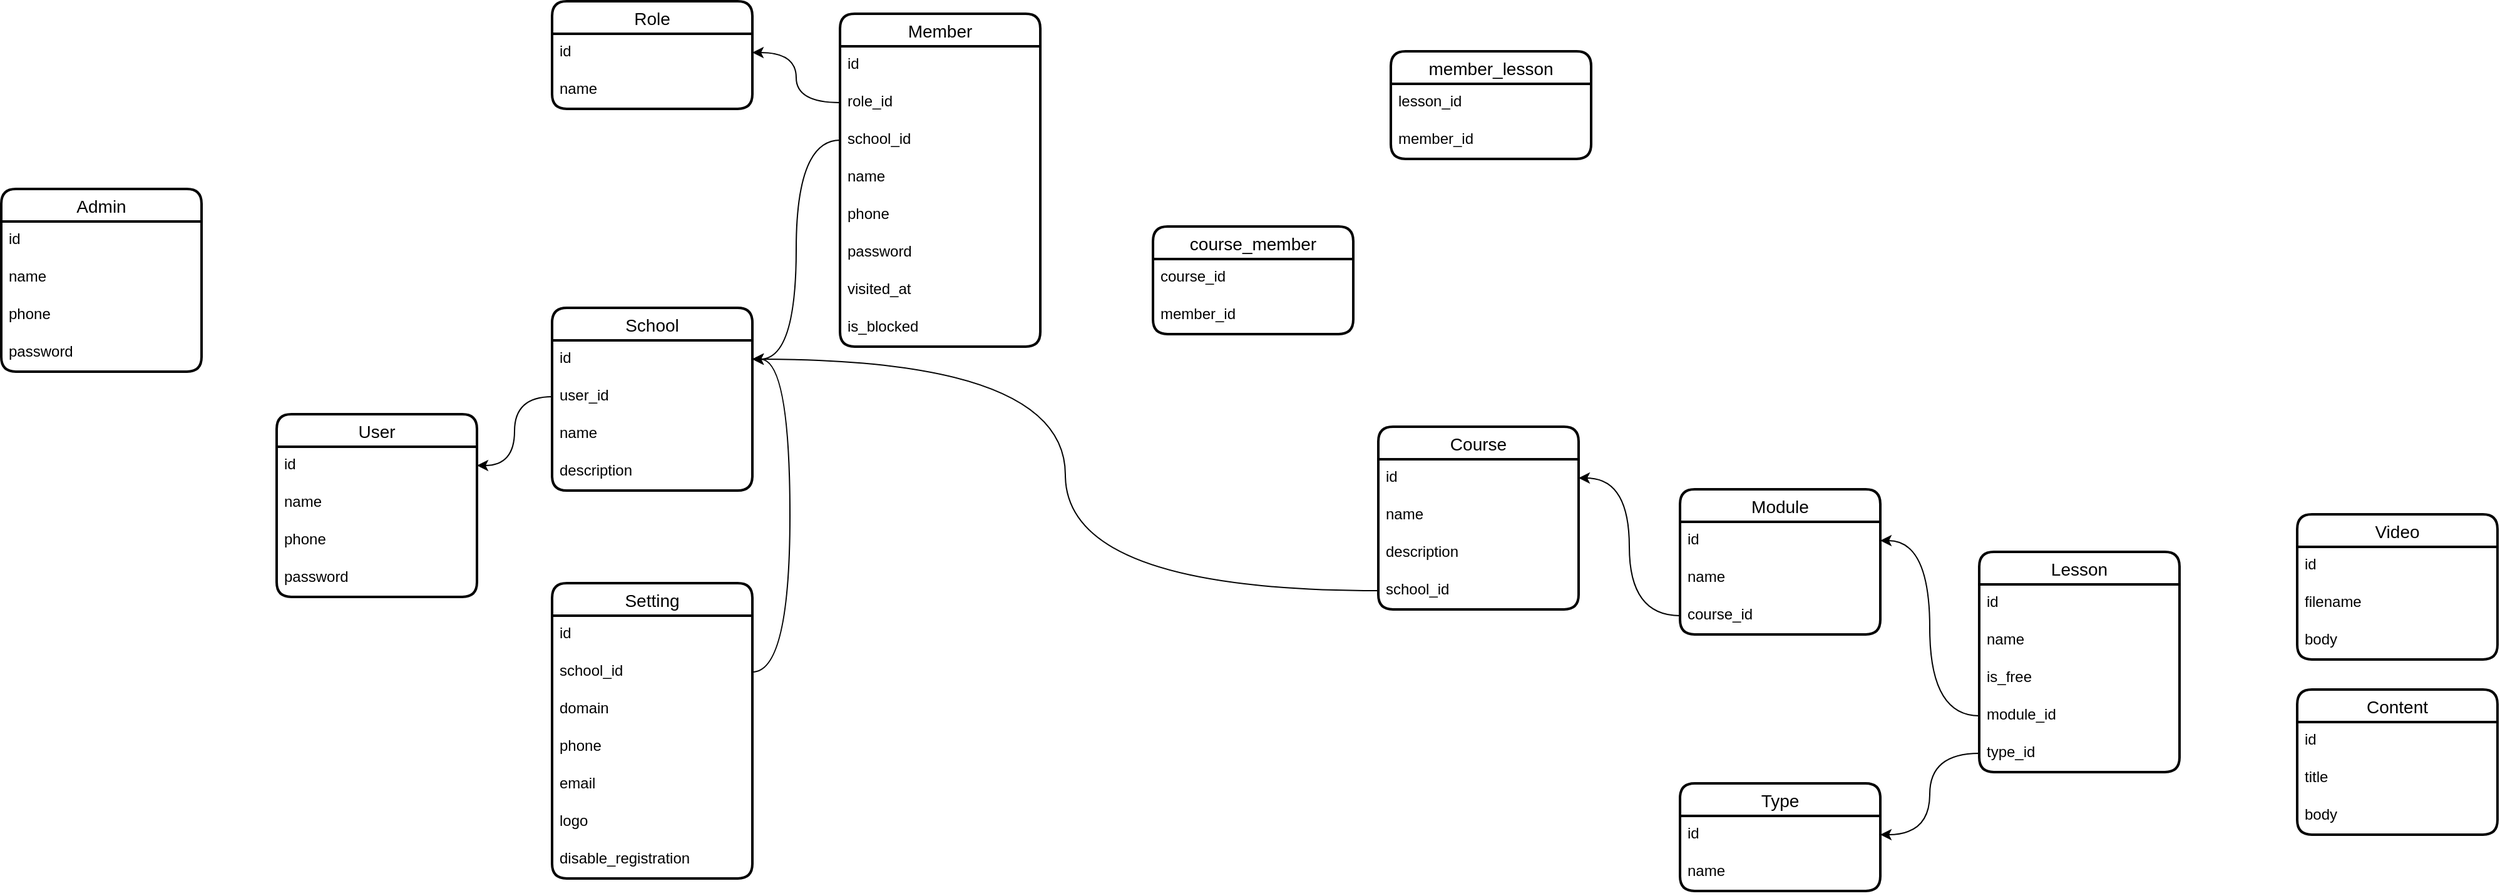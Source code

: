 <mxfile version="22.1.16" type="github">
  <diagram name="Страница — 1" id="v7oM--o3gV5WJEw0xlFY">
    <mxGraphModel dx="1434" dy="738" grid="1" gridSize="10" guides="1" tooltips="1" connect="1" arrows="1" fold="1" page="1" pageScale="1" pageWidth="827" pageHeight="1169" math="0" shadow="0">
      <root>
        <mxCell id="0" />
        <mxCell id="1" parent="0" />
        <mxCell id="oS03hcmnEaacrs_FGBQ0-1" value="User" style="swimlane;fontStyle=0;childLayout=stackLayout;horizontal=1;startSize=26;horizontalStack=0;resizeParent=1;resizeParentMax=0;resizeLast=0;collapsible=1;marginBottom=0;align=center;fontSize=14;strokeWidth=2;rounded=1;shadow=0;glass=0;swimlaneLine=1;" parent="1" vertex="1">
          <mxGeometry x="260" y="670" width="160" height="146" as="geometry" />
        </mxCell>
        <mxCell id="oS03hcmnEaacrs_FGBQ0-2" value="id" style="text;strokeColor=none;fillColor=none;spacingLeft=4;spacingRight=4;overflow=hidden;rotatable=0;points=[[0,0.5],[1,0.5]];portConstraint=eastwest;fontSize=12;whiteSpace=wrap;html=1;" parent="oS03hcmnEaacrs_FGBQ0-1" vertex="1">
          <mxGeometry y="26" width="160" height="30" as="geometry" />
        </mxCell>
        <mxCell id="oS03hcmnEaacrs_FGBQ0-3" value="name" style="text;strokeColor=none;fillColor=none;spacingLeft=4;spacingRight=4;overflow=hidden;rotatable=0;points=[[0,0.5],[1,0.5]];portConstraint=eastwest;fontSize=12;whiteSpace=wrap;html=1;" parent="oS03hcmnEaacrs_FGBQ0-1" vertex="1">
          <mxGeometry y="56" width="160" height="30" as="geometry" />
        </mxCell>
        <mxCell id="oS03hcmnEaacrs_FGBQ0-4" value="phone" style="text;strokeColor=none;fillColor=none;spacingLeft=4;spacingRight=4;overflow=hidden;rotatable=0;points=[[0,0.5],[1,0.5]];portConstraint=eastwest;fontSize=12;whiteSpace=wrap;html=1;" parent="oS03hcmnEaacrs_FGBQ0-1" vertex="1">
          <mxGeometry y="86" width="160" height="30" as="geometry" />
        </mxCell>
        <mxCell id="oS03hcmnEaacrs_FGBQ0-5" value="password" style="text;strokeColor=none;fillColor=none;spacingLeft=4;spacingRight=4;overflow=hidden;rotatable=0;points=[[0,0.5],[1,0.5]];portConstraint=eastwest;fontSize=12;whiteSpace=wrap;html=1;" parent="oS03hcmnEaacrs_FGBQ0-1" vertex="1">
          <mxGeometry y="116" width="160" height="30" as="geometry" />
        </mxCell>
        <mxCell id="oS03hcmnEaacrs_FGBQ0-7" value="School" style="swimlane;fontStyle=0;childLayout=stackLayout;horizontal=1;startSize=26;horizontalStack=0;resizeParent=1;resizeParentMax=0;resizeLast=0;collapsible=1;marginBottom=0;align=center;fontSize=14;strokeWidth=2;rounded=1;shadow=0;glass=0;swimlaneLine=1;" parent="1" vertex="1">
          <mxGeometry x="480" y="585" width="160" height="146" as="geometry" />
        </mxCell>
        <mxCell id="oS03hcmnEaacrs_FGBQ0-8" value="id" style="text;strokeColor=none;fillColor=none;spacingLeft=4;spacingRight=4;overflow=hidden;rotatable=0;points=[[0,0.5],[1,0.5]];portConstraint=eastwest;fontSize=12;whiteSpace=wrap;html=1;" parent="oS03hcmnEaacrs_FGBQ0-7" vertex="1">
          <mxGeometry y="26" width="160" height="30" as="geometry" />
        </mxCell>
        <mxCell id="Zk29MJzxXKS4YO6dR20g-1" value="user_id" style="text;strokeColor=none;fillColor=none;spacingLeft=4;spacingRight=4;overflow=hidden;rotatable=0;points=[[0,0.5],[1,0.5]];portConstraint=eastwest;fontSize=12;whiteSpace=wrap;html=1;" parent="oS03hcmnEaacrs_FGBQ0-7" vertex="1">
          <mxGeometry y="56" width="160" height="30" as="geometry" />
        </mxCell>
        <mxCell id="oS03hcmnEaacrs_FGBQ0-9" value="name" style="text;strokeColor=none;fillColor=none;spacingLeft=4;spacingRight=4;overflow=hidden;rotatable=0;points=[[0,0.5],[1,0.5]];portConstraint=eastwest;fontSize=12;whiteSpace=wrap;html=1;" parent="oS03hcmnEaacrs_FGBQ0-7" vertex="1">
          <mxGeometry y="86" width="160" height="30" as="geometry" />
        </mxCell>
        <mxCell id="oS03hcmnEaacrs_FGBQ0-10" value="description" style="text;strokeColor=none;fillColor=none;spacingLeft=4;spacingRight=4;overflow=hidden;rotatable=0;points=[[0,0.5],[1,0.5]];portConstraint=eastwest;fontSize=12;whiteSpace=wrap;html=1;" parent="oS03hcmnEaacrs_FGBQ0-7" vertex="1">
          <mxGeometry y="116" width="160" height="30" as="geometry" />
        </mxCell>
        <mxCell id="oS03hcmnEaacrs_FGBQ0-12" value="Member" style="swimlane;fontStyle=0;childLayout=stackLayout;horizontal=1;startSize=26;horizontalStack=0;resizeParent=1;resizeParentMax=0;resizeLast=0;collapsible=1;marginBottom=0;align=center;fontSize=14;strokeWidth=2;rounded=1;shadow=0;glass=0;swimlaneLine=1;" parent="1" vertex="1">
          <mxGeometry x="710" y="350" width="160" height="266" as="geometry" />
        </mxCell>
        <mxCell id="oS03hcmnEaacrs_FGBQ0-13" value="id" style="text;strokeColor=none;fillColor=none;spacingLeft=4;spacingRight=4;overflow=hidden;rotatable=0;points=[[0,0.5],[1,0.5]];portConstraint=eastwest;fontSize=12;whiteSpace=wrap;html=1;" parent="oS03hcmnEaacrs_FGBQ0-12" vertex="1">
          <mxGeometry y="26" width="160" height="30" as="geometry" />
        </mxCell>
        <mxCell id="hkPwFCnZwp60vumQR1zY-2" value="role_id" style="text;strokeColor=none;fillColor=none;spacingLeft=4;spacingRight=4;overflow=hidden;rotatable=0;points=[[0,0.5],[1,0.5]];portConstraint=eastwest;fontSize=12;whiteSpace=wrap;html=1;" parent="oS03hcmnEaacrs_FGBQ0-12" vertex="1">
          <mxGeometry y="56" width="160" height="30" as="geometry" />
        </mxCell>
        <mxCell id="oS03hcmnEaacrs_FGBQ0-18" value="school_id" style="text;strokeColor=none;fillColor=none;spacingLeft=4;spacingRight=4;overflow=hidden;rotatable=0;points=[[0,0.5],[1,0.5]];portConstraint=eastwest;fontSize=12;whiteSpace=wrap;html=1;" parent="oS03hcmnEaacrs_FGBQ0-12" vertex="1">
          <mxGeometry y="86" width="160" height="30" as="geometry" />
        </mxCell>
        <mxCell id="oS03hcmnEaacrs_FGBQ0-14" value="name" style="text;strokeColor=none;fillColor=none;spacingLeft=4;spacingRight=4;overflow=hidden;rotatable=0;points=[[0,0.5],[1,0.5]];portConstraint=eastwest;fontSize=12;whiteSpace=wrap;html=1;" parent="oS03hcmnEaacrs_FGBQ0-12" vertex="1">
          <mxGeometry y="116" width="160" height="30" as="geometry" />
        </mxCell>
        <mxCell id="oS03hcmnEaacrs_FGBQ0-15" value="phone" style="text;strokeColor=none;fillColor=none;spacingLeft=4;spacingRight=4;overflow=hidden;rotatable=0;points=[[0,0.5],[1,0.5]];portConstraint=eastwest;fontSize=12;whiteSpace=wrap;html=1;" parent="oS03hcmnEaacrs_FGBQ0-12" vertex="1">
          <mxGeometry y="146" width="160" height="30" as="geometry" />
        </mxCell>
        <mxCell id="oS03hcmnEaacrs_FGBQ0-16" value="password" style="text;strokeColor=none;fillColor=none;spacingLeft=4;spacingRight=4;overflow=hidden;rotatable=0;points=[[0,0.5],[1,0.5]];portConstraint=eastwest;fontSize=12;whiteSpace=wrap;html=1;" parent="oS03hcmnEaacrs_FGBQ0-12" vertex="1">
          <mxGeometry y="176" width="160" height="30" as="geometry" />
        </mxCell>
        <mxCell id="oS03hcmnEaacrs_FGBQ0-17" value="visited_at" style="text;strokeColor=none;fillColor=none;spacingLeft=4;spacingRight=4;overflow=hidden;rotatable=0;points=[[0,0.5],[1,0.5]];portConstraint=eastwest;fontSize=12;whiteSpace=wrap;html=1;" parent="oS03hcmnEaacrs_FGBQ0-12" vertex="1">
          <mxGeometry y="206" width="160" height="30" as="geometry" />
        </mxCell>
        <mxCell id="oS03hcmnEaacrs_FGBQ0-19" value="is_blocked" style="text;strokeColor=none;fillColor=none;spacingLeft=4;spacingRight=4;overflow=hidden;rotatable=0;points=[[0,0.5],[1,0.5]];portConstraint=eastwest;fontSize=12;whiteSpace=wrap;html=1;" parent="oS03hcmnEaacrs_FGBQ0-12" vertex="1">
          <mxGeometry y="236" width="160" height="30" as="geometry" />
        </mxCell>
        <mxCell id="oS03hcmnEaacrs_FGBQ0-20" value="Setting" style="swimlane;fontStyle=0;childLayout=stackLayout;horizontal=1;startSize=26;horizontalStack=0;resizeParent=1;resizeParentMax=0;resizeLast=0;collapsible=1;marginBottom=0;align=center;fontSize=14;strokeWidth=2;rounded=1;shadow=0;glass=0;swimlaneLine=1;" parent="1" vertex="1">
          <mxGeometry x="480" y="805" width="160" height="236" as="geometry" />
        </mxCell>
        <mxCell id="oS03hcmnEaacrs_FGBQ0-21" value="id" style="text;strokeColor=none;fillColor=none;spacingLeft=4;spacingRight=4;overflow=hidden;rotatable=0;points=[[0,0.5],[1,0.5]];portConstraint=eastwest;fontSize=12;whiteSpace=wrap;html=1;" parent="oS03hcmnEaacrs_FGBQ0-20" vertex="1">
          <mxGeometry y="26" width="160" height="30" as="geometry" />
        </mxCell>
        <mxCell id="Zk29MJzxXKS4YO6dR20g-4" value="school_id" style="text;strokeColor=none;fillColor=none;spacingLeft=4;spacingRight=4;overflow=hidden;rotatable=0;points=[[0,0.5],[1,0.5]];portConstraint=eastwest;fontSize=12;whiteSpace=wrap;html=1;" parent="oS03hcmnEaacrs_FGBQ0-20" vertex="1">
          <mxGeometry y="56" width="160" height="30" as="geometry" />
        </mxCell>
        <mxCell id="oS03hcmnEaacrs_FGBQ0-22" value="domain" style="text;strokeColor=none;fillColor=none;spacingLeft=4;spacingRight=4;overflow=hidden;rotatable=0;points=[[0,0.5],[1,0.5]];portConstraint=eastwest;fontSize=12;whiteSpace=wrap;html=1;" parent="oS03hcmnEaacrs_FGBQ0-20" vertex="1">
          <mxGeometry y="86" width="160" height="30" as="geometry" />
        </mxCell>
        <mxCell id="oS03hcmnEaacrs_FGBQ0-23" value="phone" style="text;strokeColor=none;fillColor=none;spacingLeft=4;spacingRight=4;overflow=hidden;rotatable=0;points=[[0,0.5],[1,0.5]];portConstraint=eastwest;fontSize=12;whiteSpace=wrap;html=1;" parent="oS03hcmnEaacrs_FGBQ0-20" vertex="1">
          <mxGeometry y="116" width="160" height="30" as="geometry" />
        </mxCell>
        <mxCell id="oS03hcmnEaacrs_FGBQ0-24" value="email" style="text;strokeColor=none;fillColor=none;spacingLeft=4;spacingRight=4;overflow=hidden;rotatable=0;points=[[0,0.5],[1,0.5]];portConstraint=eastwest;fontSize=12;whiteSpace=wrap;html=1;" parent="oS03hcmnEaacrs_FGBQ0-20" vertex="1">
          <mxGeometry y="146" width="160" height="30" as="geometry" />
        </mxCell>
        <mxCell id="oS03hcmnEaacrs_FGBQ0-25" value="logo" style="text;strokeColor=none;fillColor=none;spacingLeft=4;spacingRight=4;overflow=hidden;rotatable=0;points=[[0,0.5],[1,0.5]];portConstraint=eastwest;fontSize=12;whiteSpace=wrap;html=1;" parent="oS03hcmnEaacrs_FGBQ0-20" vertex="1">
          <mxGeometry y="176" width="160" height="30" as="geometry" />
        </mxCell>
        <mxCell id="oS03hcmnEaacrs_FGBQ0-26" value="disable_registration" style="text;strokeColor=none;fillColor=none;spacingLeft=4;spacingRight=4;overflow=hidden;rotatable=0;points=[[0,0.5],[1,0.5]];portConstraint=eastwest;fontSize=12;whiteSpace=wrap;html=1;" parent="oS03hcmnEaacrs_FGBQ0-20" vertex="1">
          <mxGeometry y="206" width="160" height="30" as="geometry" />
        </mxCell>
        <mxCell id="oS03hcmnEaacrs_FGBQ0-27" value="Course" style="swimlane;fontStyle=0;childLayout=stackLayout;horizontal=1;startSize=26;horizontalStack=0;resizeParent=1;resizeParentMax=0;resizeLast=0;collapsible=1;marginBottom=0;align=center;fontSize=14;strokeWidth=2;rounded=1;shadow=0;glass=0;swimlaneLine=1;" parent="1" vertex="1">
          <mxGeometry x="1140" y="680" width="160" height="146" as="geometry" />
        </mxCell>
        <mxCell id="oS03hcmnEaacrs_FGBQ0-28" value="id" style="text;strokeColor=none;fillColor=none;spacingLeft=4;spacingRight=4;overflow=hidden;rotatable=0;points=[[0,0.5],[1,0.5]];portConstraint=eastwest;fontSize=12;whiteSpace=wrap;html=1;" parent="oS03hcmnEaacrs_FGBQ0-27" vertex="1">
          <mxGeometry y="26" width="160" height="30" as="geometry" />
        </mxCell>
        <mxCell id="oS03hcmnEaacrs_FGBQ0-29" value="name" style="text;strokeColor=none;fillColor=none;spacingLeft=4;spacingRight=4;overflow=hidden;rotatable=0;points=[[0,0.5],[1,0.5]];portConstraint=eastwest;fontSize=12;whiteSpace=wrap;html=1;" parent="oS03hcmnEaacrs_FGBQ0-27" vertex="1">
          <mxGeometry y="56" width="160" height="30" as="geometry" />
        </mxCell>
        <mxCell id="oS03hcmnEaacrs_FGBQ0-30" value="description" style="text;strokeColor=none;fillColor=none;spacingLeft=4;spacingRight=4;overflow=hidden;rotatable=0;points=[[0,0.5],[1,0.5]];portConstraint=eastwest;fontSize=12;whiteSpace=wrap;html=1;" parent="oS03hcmnEaacrs_FGBQ0-27" vertex="1">
          <mxGeometry y="86" width="160" height="30" as="geometry" />
        </mxCell>
        <mxCell id="Zk29MJzxXKS4YO6dR20g-8" value="school_id" style="text;strokeColor=none;fillColor=none;spacingLeft=4;spacingRight=4;overflow=hidden;rotatable=0;points=[[0,0.5],[1,0.5]];portConstraint=eastwest;fontSize=12;whiteSpace=wrap;html=1;" parent="oS03hcmnEaacrs_FGBQ0-27" vertex="1">
          <mxGeometry y="116" width="160" height="30" as="geometry" />
        </mxCell>
        <mxCell id="oS03hcmnEaacrs_FGBQ0-32" value="Module" style="swimlane;fontStyle=0;childLayout=stackLayout;horizontal=1;startSize=26;horizontalStack=0;resizeParent=1;resizeParentMax=0;resizeLast=0;collapsible=1;marginBottom=0;align=center;fontSize=14;strokeWidth=2;rounded=1;shadow=0;glass=0;swimlaneLine=1;" parent="1" vertex="1">
          <mxGeometry x="1381" y="730" width="160" height="116" as="geometry" />
        </mxCell>
        <mxCell id="oS03hcmnEaacrs_FGBQ0-33" value="id" style="text;strokeColor=none;fillColor=none;spacingLeft=4;spacingRight=4;overflow=hidden;rotatable=0;points=[[0,0.5],[1,0.5]];portConstraint=eastwest;fontSize=12;whiteSpace=wrap;html=1;" parent="oS03hcmnEaacrs_FGBQ0-32" vertex="1">
          <mxGeometry y="26" width="160" height="30" as="geometry" />
        </mxCell>
        <mxCell id="oS03hcmnEaacrs_FGBQ0-34" value="name" style="text;strokeColor=none;fillColor=none;spacingLeft=4;spacingRight=4;overflow=hidden;rotatable=0;points=[[0,0.5],[1,0.5]];portConstraint=eastwest;fontSize=12;whiteSpace=wrap;html=1;" parent="oS03hcmnEaacrs_FGBQ0-32" vertex="1">
          <mxGeometry y="56" width="160" height="30" as="geometry" />
        </mxCell>
        <mxCell id="Zk29MJzxXKS4YO6dR20g-12" value="course_id" style="text;strokeColor=none;fillColor=none;spacingLeft=4;spacingRight=4;overflow=hidden;rotatable=0;points=[[0,0.5],[1,0.5]];portConstraint=eastwest;fontSize=12;whiteSpace=wrap;html=1;" parent="oS03hcmnEaacrs_FGBQ0-32" vertex="1">
          <mxGeometry y="86" width="160" height="30" as="geometry" />
        </mxCell>
        <mxCell id="oS03hcmnEaacrs_FGBQ0-37" value="Lesson" style="swimlane;fontStyle=0;childLayout=stackLayout;horizontal=1;startSize=26;horizontalStack=0;resizeParent=1;resizeParentMax=0;resizeLast=0;collapsible=1;marginBottom=0;align=center;fontSize=14;strokeWidth=2;rounded=1;shadow=0;glass=0;swimlaneLine=1;" parent="1" vertex="1">
          <mxGeometry x="1620" y="780" width="160" height="176" as="geometry" />
        </mxCell>
        <mxCell id="oS03hcmnEaacrs_FGBQ0-38" value="id" style="text;strokeColor=none;fillColor=none;spacingLeft=4;spacingRight=4;overflow=hidden;rotatable=0;points=[[0,0.5],[1,0.5]];portConstraint=eastwest;fontSize=12;whiteSpace=wrap;html=1;" parent="oS03hcmnEaacrs_FGBQ0-37" vertex="1">
          <mxGeometry y="26" width="160" height="30" as="geometry" />
        </mxCell>
        <mxCell id="oS03hcmnEaacrs_FGBQ0-39" value="name" style="text;strokeColor=none;fillColor=none;spacingLeft=4;spacingRight=4;overflow=hidden;rotatable=0;points=[[0,0.5],[1,0.5]];portConstraint=eastwest;fontSize=12;whiteSpace=wrap;html=1;" parent="oS03hcmnEaacrs_FGBQ0-37" vertex="1">
          <mxGeometry y="56" width="160" height="30" as="geometry" />
        </mxCell>
        <mxCell id="hkPwFCnZwp60vumQR1zY-17" value="is_free" style="text;strokeColor=none;fillColor=none;spacingLeft=4;spacingRight=4;overflow=hidden;rotatable=0;points=[[0,0.5],[1,0.5]];portConstraint=eastwest;fontSize=12;whiteSpace=wrap;html=1;" parent="oS03hcmnEaacrs_FGBQ0-37" vertex="1">
          <mxGeometry y="86" width="160" height="30" as="geometry" />
        </mxCell>
        <mxCell id="Zk29MJzxXKS4YO6dR20g-16" value="module_id" style="text;strokeColor=none;fillColor=none;spacingLeft=4;spacingRight=4;overflow=hidden;rotatable=0;points=[[0,0.5],[1,0.5]];portConstraint=eastwest;fontSize=12;whiteSpace=wrap;html=1;" parent="oS03hcmnEaacrs_FGBQ0-37" vertex="1">
          <mxGeometry y="116" width="160" height="30" as="geometry" />
        </mxCell>
        <mxCell id="oS03hcmnEaacrs_FGBQ0-51" value="type_id" style="text;strokeColor=none;fillColor=none;spacingLeft=4;spacingRight=4;overflow=hidden;rotatable=0;points=[[0,0.5],[1,0.5]];portConstraint=eastwest;fontSize=12;whiteSpace=wrap;html=1;" parent="oS03hcmnEaacrs_FGBQ0-37" vertex="1">
          <mxGeometry y="146" width="160" height="30" as="geometry" />
        </mxCell>
        <mxCell id="oS03hcmnEaacrs_FGBQ0-42" value="Content" style="swimlane;fontStyle=0;childLayout=stackLayout;horizontal=1;startSize=26;horizontalStack=0;resizeParent=1;resizeParentMax=0;resizeLast=0;collapsible=1;marginBottom=0;align=center;fontSize=14;strokeWidth=2;rounded=1;shadow=0;glass=0;swimlaneLine=1;" parent="1" vertex="1">
          <mxGeometry x="1874" y="890" width="160" height="116" as="geometry" />
        </mxCell>
        <mxCell id="oS03hcmnEaacrs_FGBQ0-43" value="id" style="text;strokeColor=none;fillColor=none;spacingLeft=4;spacingRight=4;overflow=hidden;rotatable=0;points=[[0,0.5],[1,0.5]];portConstraint=eastwest;fontSize=12;whiteSpace=wrap;html=1;" parent="oS03hcmnEaacrs_FGBQ0-42" vertex="1">
          <mxGeometry y="26" width="160" height="30" as="geometry" />
        </mxCell>
        <mxCell id="oS03hcmnEaacrs_FGBQ0-44" value="title" style="text;strokeColor=none;fillColor=none;spacingLeft=4;spacingRight=4;overflow=hidden;rotatable=0;points=[[0,0.5],[1,0.5]];portConstraint=eastwest;fontSize=12;whiteSpace=wrap;html=1;" parent="oS03hcmnEaacrs_FGBQ0-42" vertex="1">
          <mxGeometry y="56" width="160" height="30" as="geometry" />
        </mxCell>
        <mxCell id="oS03hcmnEaacrs_FGBQ0-45" value="body" style="text;strokeColor=none;fillColor=none;spacingLeft=4;spacingRight=4;overflow=hidden;rotatable=0;points=[[0,0.5],[1,0.5]];portConstraint=eastwest;fontSize=12;whiteSpace=wrap;html=1;" parent="oS03hcmnEaacrs_FGBQ0-42" vertex="1">
          <mxGeometry y="86" width="160" height="30" as="geometry" />
        </mxCell>
        <mxCell id="oS03hcmnEaacrs_FGBQ0-47" value="Type" style="swimlane;fontStyle=0;childLayout=stackLayout;horizontal=1;startSize=26;horizontalStack=0;resizeParent=1;resizeParentMax=0;resizeLast=0;collapsible=1;marginBottom=0;align=center;fontSize=14;strokeWidth=2;rounded=1;shadow=0;glass=0;swimlaneLine=1;" parent="1" vertex="1">
          <mxGeometry x="1381" y="965" width="160" height="86" as="geometry" />
        </mxCell>
        <mxCell id="oS03hcmnEaacrs_FGBQ0-48" value="id" style="text;strokeColor=none;fillColor=none;spacingLeft=4;spacingRight=4;overflow=hidden;rotatable=0;points=[[0,0.5],[1,0.5]];portConstraint=eastwest;fontSize=12;whiteSpace=wrap;html=1;" parent="oS03hcmnEaacrs_FGBQ0-47" vertex="1">
          <mxGeometry y="26" width="160" height="30" as="geometry" />
        </mxCell>
        <mxCell id="oS03hcmnEaacrs_FGBQ0-49" value="name" style="text;strokeColor=none;fillColor=none;spacingLeft=4;spacingRight=4;overflow=hidden;rotatable=0;points=[[0,0.5],[1,0.5]];portConstraint=eastwest;fontSize=12;whiteSpace=wrap;html=1;" parent="oS03hcmnEaacrs_FGBQ0-47" vertex="1">
          <mxGeometry y="56" width="160" height="30" as="geometry" />
        </mxCell>
        <mxCell id="oS03hcmnEaacrs_FGBQ0-52" style="edgeStyle=orthogonalEdgeStyle;rounded=0;orthogonalLoop=1;jettySize=auto;html=1;entryX=1;entryY=0.5;entryDx=0;entryDy=0;curved=1;" parent="1" source="oS03hcmnEaacrs_FGBQ0-51" target="oS03hcmnEaacrs_FGBQ0-48" edge="1">
          <mxGeometry relative="1" as="geometry" />
        </mxCell>
        <mxCell id="oS03hcmnEaacrs_FGBQ0-53" value="Video" style="swimlane;fontStyle=0;childLayout=stackLayout;horizontal=1;startSize=26;horizontalStack=0;resizeParent=1;resizeParentMax=0;resizeLast=0;collapsible=1;marginBottom=0;align=center;fontSize=14;strokeWidth=2;rounded=1;shadow=0;glass=0;swimlaneLine=1;" parent="1" vertex="1">
          <mxGeometry x="1874" y="750" width="160" height="116" as="geometry" />
        </mxCell>
        <mxCell id="oS03hcmnEaacrs_FGBQ0-54" value="id" style="text;strokeColor=none;fillColor=none;spacingLeft=4;spacingRight=4;overflow=hidden;rotatable=0;points=[[0,0.5],[1,0.5]];portConstraint=eastwest;fontSize=12;whiteSpace=wrap;html=1;" parent="oS03hcmnEaacrs_FGBQ0-53" vertex="1">
          <mxGeometry y="26" width="160" height="30" as="geometry" />
        </mxCell>
        <mxCell id="oS03hcmnEaacrs_FGBQ0-55" value="filename" style="text;strokeColor=none;fillColor=none;spacingLeft=4;spacingRight=4;overflow=hidden;rotatable=0;points=[[0,0.5],[1,0.5]];portConstraint=eastwest;fontSize=12;whiteSpace=wrap;html=1;" parent="oS03hcmnEaacrs_FGBQ0-53" vertex="1">
          <mxGeometry y="56" width="160" height="30" as="geometry" />
        </mxCell>
        <mxCell id="oS03hcmnEaacrs_FGBQ0-56" value="body" style="text;strokeColor=none;fillColor=none;spacingLeft=4;spacingRight=4;overflow=hidden;rotatable=0;points=[[0,0.5],[1,0.5]];portConstraint=eastwest;fontSize=12;whiteSpace=wrap;html=1;" parent="oS03hcmnEaacrs_FGBQ0-53" vertex="1">
          <mxGeometry y="86" width="160" height="30" as="geometry" />
        </mxCell>
        <mxCell id="Zk29MJzxXKS4YO6dR20g-3" style="edgeStyle=orthogonalEdgeStyle;rounded=0;orthogonalLoop=1;jettySize=auto;html=1;entryX=1;entryY=0.5;entryDx=0;entryDy=0;curved=1;" parent="1" source="Zk29MJzxXKS4YO6dR20g-1" target="oS03hcmnEaacrs_FGBQ0-2" edge="1">
          <mxGeometry relative="1" as="geometry" />
        </mxCell>
        <mxCell id="Zk29MJzxXKS4YO6dR20g-5" style="edgeStyle=orthogonalEdgeStyle;rounded=0;orthogonalLoop=1;jettySize=auto;html=1;entryX=1;entryY=0.5;entryDx=0;entryDy=0;curved=1;" parent="1" source="Zk29MJzxXKS4YO6dR20g-4" target="oS03hcmnEaacrs_FGBQ0-8" edge="1">
          <mxGeometry relative="1" as="geometry">
            <Array as="points">
              <mxPoint x="670" y="876" />
              <mxPoint x="670" y="626" />
            </Array>
          </mxGeometry>
        </mxCell>
        <mxCell id="Zk29MJzxXKS4YO6dR20g-9" style="edgeStyle=orthogonalEdgeStyle;rounded=0;orthogonalLoop=1;jettySize=auto;html=1;entryX=1;entryY=0.5;entryDx=0;entryDy=0;curved=1;" parent="1" source="Zk29MJzxXKS4YO6dR20g-8" target="oS03hcmnEaacrs_FGBQ0-8" edge="1">
          <mxGeometry relative="1" as="geometry" />
        </mxCell>
        <mxCell id="Zk29MJzxXKS4YO6dR20g-13" style="edgeStyle=orthogonalEdgeStyle;rounded=0;orthogonalLoop=1;jettySize=auto;html=1;entryX=1;entryY=0.5;entryDx=0;entryDy=0;curved=1;" parent="1" source="Zk29MJzxXKS4YO6dR20g-12" target="oS03hcmnEaacrs_FGBQ0-28" edge="1">
          <mxGeometry relative="1" as="geometry" />
        </mxCell>
        <mxCell id="Zk29MJzxXKS4YO6dR20g-14" style="edgeStyle=orthogonalEdgeStyle;rounded=0;orthogonalLoop=1;jettySize=auto;html=1;entryX=1;entryY=0.5;entryDx=0;entryDy=0;curved=1;" parent="1" source="oS03hcmnEaacrs_FGBQ0-18" target="oS03hcmnEaacrs_FGBQ0-8" edge="1">
          <mxGeometry relative="1" as="geometry" />
        </mxCell>
        <mxCell id="Zk29MJzxXKS4YO6dR20g-17" style="edgeStyle=orthogonalEdgeStyle;rounded=0;orthogonalLoop=1;jettySize=auto;html=1;entryX=1;entryY=0.5;entryDx=0;entryDy=0;curved=1;" parent="1" source="Zk29MJzxXKS4YO6dR20g-16" target="oS03hcmnEaacrs_FGBQ0-33" edge="1">
          <mxGeometry relative="1" as="geometry" />
        </mxCell>
        <mxCell id="hkPwFCnZwp60vumQR1zY-3" value="Role" style="swimlane;fontStyle=0;childLayout=stackLayout;horizontal=1;startSize=26;horizontalStack=0;resizeParent=1;resizeParentMax=0;resizeLast=0;collapsible=1;marginBottom=0;align=center;fontSize=14;strokeWidth=2;rounded=1;shadow=0;glass=0;swimlaneLine=1;" parent="1" vertex="1">
          <mxGeometry x="480" y="340" width="160" height="86" as="geometry" />
        </mxCell>
        <mxCell id="hkPwFCnZwp60vumQR1zY-4" value="id" style="text;strokeColor=none;fillColor=none;spacingLeft=4;spacingRight=4;overflow=hidden;rotatable=0;points=[[0,0.5],[1,0.5]];portConstraint=eastwest;fontSize=12;whiteSpace=wrap;html=1;" parent="hkPwFCnZwp60vumQR1zY-3" vertex="1">
          <mxGeometry y="26" width="160" height="30" as="geometry" />
        </mxCell>
        <mxCell id="hkPwFCnZwp60vumQR1zY-6" value="name" style="text;strokeColor=none;fillColor=none;spacingLeft=4;spacingRight=4;overflow=hidden;rotatable=0;points=[[0,0.5],[1,0.5]];portConstraint=eastwest;fontSize=12;whiteSpace=wrap;html=1;" parent="hkPwFCnZwp60vumQR1zY-3" vertex="1">
          <mxGeometry y="56" width="160" height="30" as="geometry" />
        </mxCell>
        <mxCell id="hkPwFCnZwp60vumQR1zY-8" style="edgeStyle=orthogonalEdgeStyle;rounded=0;orthogonalLoop=1;jettySize=auto;html=1;entryX=1;entryY=0.5;entryDx=0;entryDy=0;curved=1;" parent="1" source="hkPwFCnZwp60vumQR1zY-2" target="hkPwFCnZwp60vumQR1zY-4" edge="1">
          <mxGeometry relative="1" as="geometry" />
        </mxCell>
        <mxCell id="hkPwFCnZwp60vumQR1zY-9" value="Admin" style="swimlane;fontStyle=0;childLayout=stackLayout;horizontal=1;startSize=26;horizontalStack=0;resizeParent=1;resizeParentMax=0;resizeLast=0;collapsible=1;marginBottom=0;align=center;fontSize=14;strokeWidth=2;rounded=1;shadow=0;glass=0;swimlaneLine=1;" parent="1" vertex="1">
          <mxGeometry x="40" y="490" width="160" height="146" as="geometry" />
        </mxCell>
        <mxCell id="hkPwFCnZwp60vumQR1zY-10" value="id" style="text;strokeColor=none;fillColor=none;spacingLeft=4;spacingRight=4;overflow=hidden;rotatable=0;points=[[0,0.5],[1,0.5]];portConstraint=eastwest;fontSize=12;whiteSpace=wrap;html=1;" parent="hkPwFCnZwp60vumQR1zY-9" vertex="1">
          <mxGeometry y="26" width="160" height="30" as="geometry" />
        </mxCell>
        <mxCell id="hkPwFCnZwp60vumQR1zY-11" value="name" style="text;strokeColor=none;fillColor=none;spacingLeft=4;spacingRight=4;overflow=hidden;rotatable=0;points=[[0,0.5],[1,0.5]];portConstraint=eastwest;fontSize=12;whiteSpace=wrap;html=1;" parent="hkPwFCnZwp60vumQR1zY-9" vertex="1">
          <mxGeometry y="56" width="160" height="30" as="geometry" />
        </mxCell>
        <mxCell id="hkPwFCnZwp60vumQR1zY-12" value="phone" style="text;strokeColor=none;fillColor=none;spacingLeft=4;spacingRight=4;overflow=hidden;rotatable=0;points=[[0,0.5],[1,0.5]];portConstraint=eastwest;fontSize=12;whiteSpace=wrap;html=1;" parent="hkPwFCnZwp60vumQR1zY-9" vertex="1">
          <mxGeometry y="86" width="160" height="30" as="geometry" />
        </mxCell>
        <mxCell id="hkPwFCnZwp60vumQR1zY-13" value="password" style="text;strokeColor=none;fillColor=none;spacingLeft=4;spacingRight=4;overflow=hidden;rotatable=0;points=[[0,0.5],[1,0.5]];portConstraint=eastwest;fontSize=12;whiteSpace=wrap;html=1;" parent="hkPwFCnZwp60vumQR1zY-9" vertex="1">
          <mxGeometry y="116" width="160" height="30" as="geometry" />
        </mxCell>
        <mxCell id="hkPwFCnZwp60vumQR1zY-18" value="course_member" style="swimlane;fontStyle=0;childLayout=stackLayout;horizontal=1;startSize=26;horizontalStack=0;resizeParent=1;resizeParentMax=0;resizeLast=0;collapsible=1;marginBottom=0;align=center;fontSize=14;strokeWidth=2;rounded=1;shadow=0;glass=0;swimlaneLine=1;" parent="1" vertex="1">
          <mxGeometry x="960" y="520" width="160" height="86" as="geometry" />
        </mxCell>
        <mxCell id="hkPwFCnZwp60vumQR1zY-19" value="course_id" style="text;strokeColor=none;fillColor=none;spacingLeft=4;spacingRight=4;overflow=hidden;rotatable=0;points=[[0,0.5],[1,0.5]];portConstraint=eastwest;fontSize=12;whiteSpace=wrap;html=1;" parent="hkPwFCnZwp60vumQR1zY-18" vertex="1">
          <mxGeometry y="26" width="160" height="30" as="geometry" />
        </mxCell>
        <mxCell id="hkPwFCnZwp60vumQR1zY-20" value="member_id" style="text;strokeColor=none;fillColor=none;spacingLeft=4;spacingRight=4;overflow=hidden;rotatable=0;points=[[0,0.5],[1,0.5]];portConstraint=eastwest;fontSize=12;whiteSpace=wrap;html=1;" parent="hkPwFCnZwp60vumQR1zY-18" vertex="1">
          <mxGeometry y="56" width="160" height="30" as="geometry" />
        </mxCell>
        <mxCell id="yGnYdPz0xtIw6dgkBTYU-1" value="member_lesson" style="swimlane;fontStyle=0;childLayout=stackLayout;horizontal=1;startSize=26;horizontalStack=0;resizeParent=1;resizeParentMax=0;resizeLast=0;collapsible=1;marginBottom=0;align=center;fontSize=14;strokeWidth=2;rounded=1;shadow=0;glass=0;swimlaneLine=1;" vertex="1" parent="1">
          <mxGeometry x="1150" y="380" width="160" height="86" as="geometry" />
        </mxCell>
        <mxCell id="yGnYdPz0xtIw6dgkBTYU-2" value="lesson_id" style="text;strokeColor=none;fillColor=none;spacingLeft=4;spacingRight=4;overflow=hidden;rotatable=0;points=[[0,0.5],[1,0.5]];portConstraint=eastwest;fontSize=12;whiteSpace=wrap;html=1;" vertex="1" parent="yGnYdPz0xtIw6dgkBTYU-1">
          <mxGeometry y="26" width="160" height="30" as="geometry" />
        </mxCell>
        <mxCell id="yGnYdPz0xtIw6dgkBTYU-3" value="member_id" style="text;strokeColor=none;fillColor=none;spacingLeft=4;spacingRight=4;overflow=hidden;rotatable=0;points=[[0,0.5],[1,0.5]];portConstraint=eastwest;fontSize=12;whiteSpace=wrap;html=1;" vertex="1" parent="yGnYdPz0xtIw6dgkBTYU-1">
          <mxGeometry y="56" width="160" height="30" as="geometry" />
        </mxCell>
      </root>
    </mxGraphModel>
  </diagram>
</mxfile>
